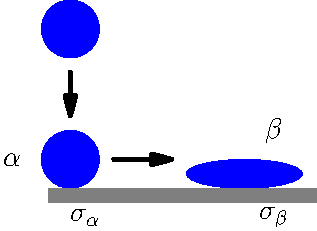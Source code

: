 size(2.2 inches);
unit(1 inch);
defaultpen(black + fontsize(14pt));

real radius = 0.2;
pen protein_pen = rgb(0, 0, 1)+linewidth(0.3);
pen arrow_pen = black + linewidth(2.0);
pen surface_pen = gray(0.5);

// Two-stage model
fill(circle((0.4, 1.1), radius), p=protein_pen);
draw((0.4, 0.8)--(0.4, 0.5), arrow_pen, EndArrow(size=10.0));

fill(circle((0.4, radius), radius), p=protein_pen);
draw((0.7, radius)--(1.1, radius), arrow_pen, EndArrow(size=10.0));
label("$\alpha$", (0.0, radius));
label("$\sigma_{\alpha}$", (0.5, -0.2));

fill(ellipse((1.6, radius/2), 2*radius, radius/2), p=protein_pen);
label("$\beta$", (1.8, 0.4));
label("$\sigma_{\beta}$", (1.8, -0.2));

// Surface
fill(box((0.25, -0.1), (2.1, 0.0)), surface_pen);
